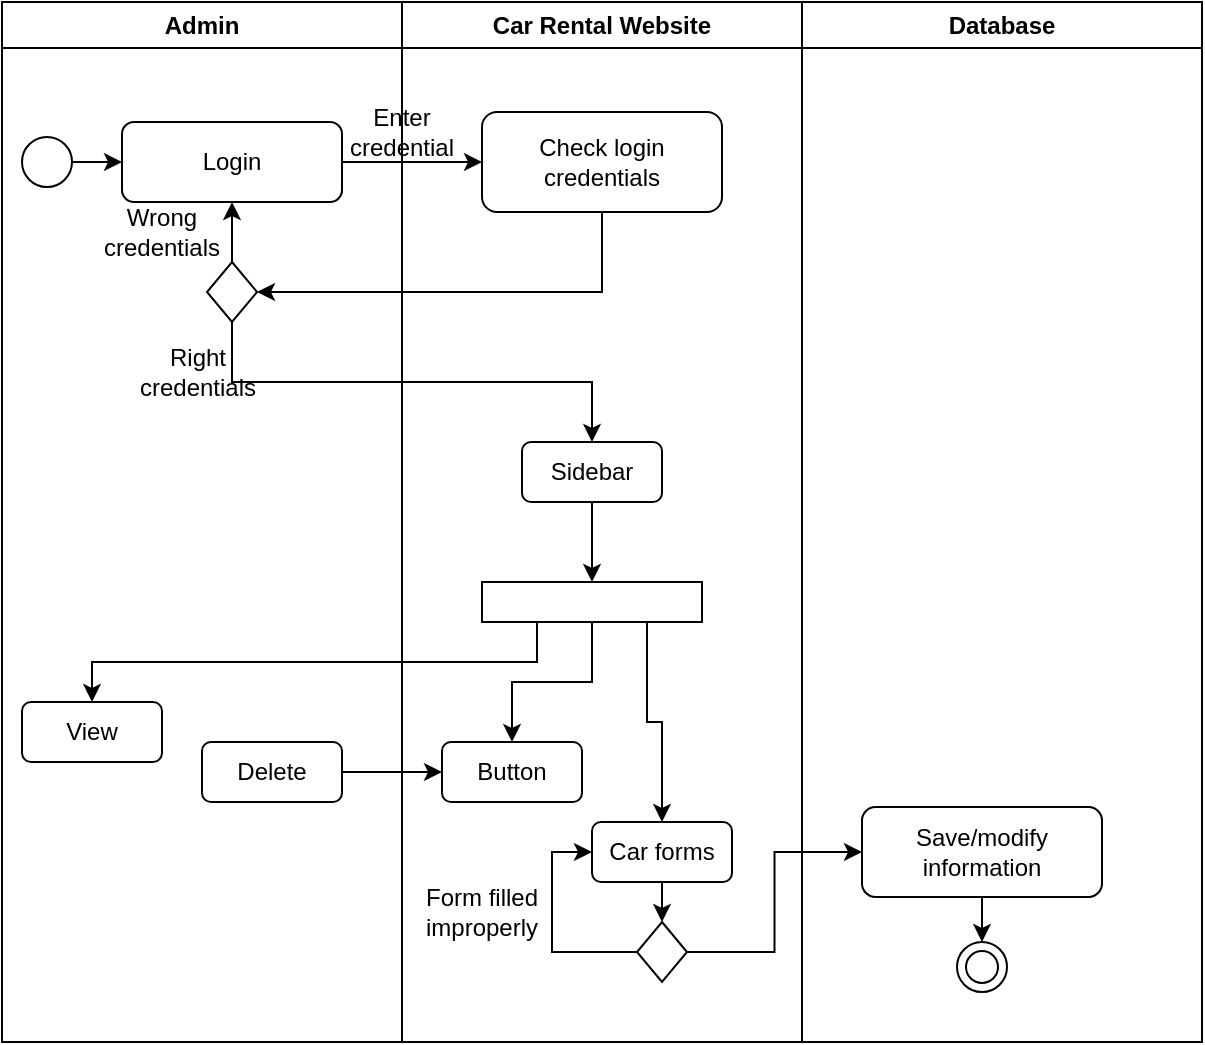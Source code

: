 <mxfile version="24.1.0" type="device">
  <diagram name="Page-1" id="GHCCZwFHGZ2dIF8Eq7Bc">
    <mxGraphModel dx="1258" dy="661" grid="1" gridSize="10" guides="1" tooltips="1" connect="1" arrows="1" fold="1" page="1" pageScale="1" pageWidth="850" pageHeight="1100" math="0" shadow="0">
      <root>
        <mxCell id="0" />
        <mxCell id="1" parent="0" />
        <mxCell id="qtLm0A7_fBKDtyC4aUwC-1" value="Admin" style="swimlane;whiteSpace=wrap;html=1;" parent="1" vertex="1">
          <mxGeometry x="120" y="80" width="200" height="520" as="geometry" />
        </mxCell>
        <mxCell id="qtLm0A7_fBKDtyC4aUwC-4" value="" style="ellipse;whiteSpace=wrap;html=1;aspect=fixed;" parent="qtLm0A7_fBKDtyC4aUwC-1" vertex="1">
          <mxGeometry x="10" y="67.5" width="25" height="25" as="geometry" />
        </mxCell>
        <mxCell id="qtLm0A7_fBKDtyC4aUwC-6" value="Login" style="rounded=1;whiteSpace=wrap;html=1;" parent="qtLm0A7_fBKDtyC4aUwC-1" vertex="1">
          <mxGeometry x="60" y="60" width="110" height="40" as="geometry" />
        </mxCell>
        <mxCell id="qtLm0A7_fBKDtyC4aUwC-8" value="" style="endArrow=classic;html=1;rounded=0;exitX=1;exitY=0.5;exitDx=0;exitDy=0;entryX=0;entryY=0.5;entryDx=0;entryDy=0;" parent="qtLm0A7_fBKDtyC4aUwC-1" source="qtLm0A7_fBKDtyC4aUwC-4" target="qtLm0A7_fBKDtyC4aUwC-6" edge="1">
          <mxGeometry width="50" height="50" relative="1" as="geometry">
            <mxPoint x="280" y="260" as="sourcePoint" />
            <mxPoint x="330" y="210" as="targetPoint" />
          </mxGeometry>
        </mxCell>
        <mxCell id="qtLm0A7_fBKDtyC4aUwC-14" style="edgeStyle=orthogonalEdgeStyle;rounded=0;orthogonalLoop=1;jettySize=auto;html=1;exitX=0.5;exitY=0;exitDx=0;exitDy=0;entryX=0.5;entryY=1;entryDx=0;entryDy=0;" parent="qtLm0A7_fBKDtyC4aUwC-1" source="qtLm0A7_fBKDtyC4aUwC-10" target="qtLm0A7_fBKDtyC4aUwC-6" edge="1">
          <mxGeometry relative="1" as="geometry" />
        </mxCell>
        <mxCell id="qtLm0A7_fBKDtyC4aUwC-10" value="" style="rhombus;whiteSpace=wrap;html=1;" parent="qtLm0A7_fBKDtyC4aUwC-1" vertex="1">
          <mxGeometry x="102.5" y="130" width="25" height="30" as="geometry" />
        </mxCell>
        <mxCell id="qtLm0A7_fBKDtyC4aUwC-16" value="Wrong credentials" style="text;html=1;strokeColor=none;fillColor=none;align=center;verticalAlign=middle;whiteSpace=wrap;rounded=0;" parent="qtLm0A7_fBKDtyC4aUwC-1" vertex="1">
          <mxGeometry x="50" y="100" width="60" height="30" as="geometry" />
        </mxCell>
        <mxCell id="qtLm0A7_fBKDtyC4aUwC-21" value="View" style="rounded=1;whiteSpace=wrap;html=1;" parent="qtLm0A7_fBKDtyC4aUwC-1" vertex="1">
          <mxGeometry x="10" y="350" width="70" height="30" as="geometry" />
        </mxCell>
        <mxCell id="qtLm0A7_fBKDtyC4aUwC-23" value="Delete" style="rounded=1;whiteSpace=wrap;html=1;" parent="qtLm0A7_fBKDtyC4aUwC-1" vertex="1">
          <mxGeometry x="100" y="370" width="70" height="30" as="geometry" />
        </mxCell>
        <mxCell id="qtLm0A7_fBKDtyC4aUwC-19" value="Right credentials" style="text;html=1;strokeColor=none;fillColor=none;align=center;verticalAlign=middle;whiteSpace=wrap;rounded=0;" parent="qtLm0A7_fBKDtyC4aUwC-1" vertex="1">
          <mxGeometry x="67.5" y="170" width="60" height="30" as="geometry" />
        </mxCell>
        <mxCell id="qtLm0A7_fBKDtyC4aUwC-2" value="Car Rental Website" style="swimlane;whiteSpace=wrap;html=1;" parent="1" vertex="1">
          <mxGeometry x="320" y="80" width="200" height="520" as="geometry" />
        </mxCell>
        <mxCell id="qtLm0A7_fBKDtyC4aUwC-7" value="Check login credentials" style="rounded=1;whiteSpace=wrap;html=1;" parent="qtLm0A7_fBKDtyC4aUwC-2" vertex="1">
          <mxGeometry x="40" y="55" width="120" height="50" as="geometry" />
        </mxCell>
        <mxCell id="qtLm0A7_fBKDtyC4aUwC-15" value="Enter credential" style="text;html=1;strokeColor=none;fillColor=none;align=center;verticalAlign=middle;whiteSpace=wrap;rounded=0;" parent="qtLm0A7_fBKDtyC4aUwC-2" vertex="1">
          <mxGeometry x="-30" y="50" width="60" height="30" as="geometry" />
        </mxCell>
        <mxCell id="qtLm0A7_fBKDtyC4aUwC-27" style="edgeStyle=orthogonalEdgeStyle;rounded=0;orthogonalLoop=1;jettySize=auto;html=1;exitX=0.5;exitY=1;exitDx=0;exitDy=0;entryX=0.5;entryY=0;entryDx=0;entryDy=0;" parent="qtLm0A7_fBKDtyC4aUwC-2" source="qtLm0A7_fBKDtyC4aUwC-17" target="qtLm0A7_fBKDtyC4aUwC-26" edge="1">
          <mxGeometry relative="1" as="geometry" />
        </mxCell>
        <mxCell id="qtLm0A7_fBKDtyC4aUwC-32" style="edgeStyle=orthogonalEdgeStyle;rounded=0;orthogonalLoop=1;jettySize=auto;html=1;exitX=0.75;exitY=1;exitDx=0;exitDy=0;entryX=0.5;entryY=0;entryDx=0;entryDy=0;" parent="qtLm0A7_fBKDtyC4aUwC-2" source="qtLm0A7_fBKDtyC4aUwC-17" target="qtLm0A7_fBKDtyC4aUwC-30" edge="1">
          <mxGeometry relative="1" as="geometry" />
        </mxCell>
        <mxCell id="qtLm0A7_fBKDtyC4aUwC-17" value="" style="rounded=0;whiteSpace=wrap;html=1;" parent="qtLm0A7_fBKDtyC4aUwC-2" vertex="1">
          <mxGeometry x="40" y="290" width="110" height="20" as="geometry" />
        </mxCell>
        <mxCell id="qtLm0A7_fBKDtyC4aUwC-26" value="Button" style="rounded=1;whiteSpace=wrap;html=1;" parent="qtLm0A7_fBKDtyC4aUwC-2" vertex="1">
          <mxGeometry x="20" y="370" width="70" height="30" as="geometry" />
        </mxCell>
        <mxCell id="qtLm0A7_fBKDtyC4aUwC-34" style="edgeStyle=orthogonalEdgeStyle;rounded=0;orthogonalLoop=1;jettySize=auto;html=1;exitX=0.5;exitY=1;exitDx=0;exitDy=0;entryX=0.5;entryY=0;entryDx=0;entryDy=0;" parent="qtLm0A7_fBKDtyC4aUwC-2" source="qtLm0A7_fBKDtyC4aUwC-30" target="qtLm0A7_fBKDtyC4aUwC-33" edge="1">
          <mxGeometry relative="1" as="geometry" />
        </mxCell>
        <mxCell id="qtLm0A7_fBKDtyC4aUwC-30" value="Car forms" style="rounded=1;whiteSpace=wrap;html=1;" parent="qtLm0A7_fBKDtyC4aUwC-2" vertex="1">
          <mxGeometry x="95" y="410" width="70" height="30" as="geometry" />
        </mxCell>
        <mxCell id="qtLm0A7_fBKDtyC4aUwC-35" style="edgeStyle=orthogonalEdgeStyle;rounded=0;orthogonalLoop=1;jettySize=auto;html=1;exitX=0;exitY=0.5;exitDx=0;exitDy=0;entryX=0;entryY=0.5;entryDx=0;entryDy=0;" parent="qtLm0A7_fBKDtyC4aUwC-2" source="qtLm0A7_fBKDtyC4aUwC-33" target="qtLm0A7_fBKDtyC4aUwC-30" edge="1">
          <mxGeometry relative="1" as="geometry" />
        </mxCell>
        <mxCell id="qtLm0A7_fBKDtyC4aUwC-33" value="" style="rhombus;whiteSpace=wrap;html=1;" parent="qtLm0A7_fBKDtyC4aUwC-2" vertex="1">
          <mxGeometry x="117.5" y="460" width="25" height="30" as="geometry" />
        </mxCell>
        <mxCell id="qtLm0A7_fBKDtyC4aUwC-36" value="Form filled improperly" style="text;html=1;strokeColor=none;fillColor=none;align=center;verticalAlign=middle;whiteSpace=wrap;rounded=0;" parent="qtLm0A7_fBKDtyC4aUwC-2" vertex="1">
          <mxGeometry x="10" y="440" width="60" height="30" as="geometry" />
        </mxCell>
        <mxCell id="qtLm0A7_fBKDtyC4aUwC-47" style="edgeStyle=orthogonalEdgeStyle;rounded=0;orthogonalLoop=1;jettySize=auto;html=1;exitX=0.5;exitY=1;exitDx=0;exitDy=0;entryX=0.5;entryY=0;entryDx=0;entryDy=0;" parent="qtLm0A7_fBKDtyC4aUwC-2" source="qtLm0A7_fBKDtyC4aUwC-44" target="qtLm0A7_fBKDtyC4aUwC-17" edge="1">
          <mxGeometry relative="1" as="geometry" />
        </mxCell>
        <mxCell id="qtLm0A7_fBKDtyC4aUwC-44" value="Sidebar" style="rounded=1;whiteSpace=wrap;html=1;" parent="qtLm0A7_fBKDtyC4aUwC-2" vertex="1">
          <mxGeometry x="60" y="220" width="70" height="30" as="geometry" />
        </mxCell>
        <mxCell id="qtLm0A7_fBKDtyC4aUwC-3" value="Database" style="swimlane;whiteSpace=wrap;html=1;" parent="1" vertex="1">
          <mxGeometry x="520" y="80" width="200" height="520" as="geometry" />
        </mxCell>
        <mxCell id="8lfEfdCfLVjohw7IMxnd-5" style="edgeStyle=orthogonalEdgeStyle;rounded=0;orthogonalLoop=1;jettySize=auto;html=1;exitX=0.5;exitY=1;exitDx=0;exitDy=0;entryX=0.5;entryY=0;entryDx=0;entryDy=0;" edge="1" parent="qtLm0A7_fBKDtyC4aUwC-3" source="qtLm0A7_fBKDtyC4aUwC-38" target="8lfEfdCfLVjohw7IMxnd-1">
          <mxGeometry relative="1" as="geometry" />
        </mxCell>
        <mxCell id="qtLm0A7_fBKDtyC4aUwC-38" value="Save/modify information" style="rounded=1;whiteSpace=wrap;html=1;" parent="qtLm0A7_fBKDtyC4aUwC-3" vertex="1">
          <mxGeometry x="30" y="402.5" width="120" height="45" as="geometry" />
        </mxCell>
        <mxCell id="8lfEfdCfLVjohw7IMxnd-1" value="" style="ellipse;whiteSpace=wrap;html=1;aspect=fixed;" vertex="1" parent="qtLm0A7_fBKDtyC4aUwC-3">
          <mxGeometry x="77.5" y="470" width="25" height="25" as="geometry" />
        </mxCell>
        <mxCell id="8lfEfdCfLVjohw7IMxnd-4" value="" style="ellipse;whiteSpace=wrap;html=1;aspect=fixed;" vertex="1" parent="qtLm0A7_fBKDtyC4aUwC-3">
          <mxGeometry x="82" y="474.5" width="16" height="16" as="geometry" />
        </mxCell>
        <mxCell id="qtLm0A7_fBKDtyC4aUwC-9" value="" style="endArrow=classic;html=1;rounded=0;exitX=1;exitY=0.5;exitDx=0;exitDy=0;entryX=0;entryY=0.5;entryDx=0;entryDy=0;" parent="1" source="qtLm0A7_fBKDtyC4aUwC-6" target="qtLm0A7_fBKDtyC4aUwC-7" edge="1">
          <mxGeometry width="50" height="50" relative="1" as="geometry">
            <mxPoint x="165" y="170" as="sourcePoint" />
            <mxPoint x="190" y="170" as="targetPoint" />
          </mxGeometry>
        </mxCell>
        <mxCell id="qtLm0A7_fBKDtyC4aUwC-13" style="edgeStyle=orthogonalEdgeStyle;rounded=0;orthogonalLoop=1;jettySize=auto;html=1;exitX=0.5;exitY=1;exitDx=0;exitDy=0;entryX=1;entryY=0.5;entryDx=0;entryDy=0;" parent="1" source="qtLm0A7_fBKDtyC4aUwC-7" target="qtLm0A7_fBKDtyC4aUwC-10" edge="1">
          <mxGeometry relative="1" as="geometry" />
        </mxCell>
        <mxCell id="qtLm0A7_fBKDtyC4aUwC-24" style="edgeStyle=orthogonalEdgeStyle;rounded=0;orthogonalLoop=1;jettySize=auto;html=1;exitX=0.25;exitY=1;exitDx=0;exitDy=0;entryX=0.5;entryY=0;entryDx=0;entryDy=0;" parent="1" source="qtLm0A7_fBKDtyC4aUwC-17" target="qtLm0A7_fBKDtyC4aUwC-21" edge="1">
          <mxGeometry relative="1" as="geometry" />
        </mxCell>
        <mxCell id="qtLm0A7_fBKDtyC4aUwC-28" style="edgeStyle=orthogonalEdgeStyle;rounded=0;orthogonalLoop=1;jettySize=auto;html=1;exitX=1;exitY=0.5;exitDx=0;exitDy=0;entryX=0;entryY=0.5;entryDx=0;entryDy=0;" parent="1" source="qtLm0A7_fBKDtyC4aUwC-23" target="qtLm0A7_fBKDtyC4aUwC-26" edge="1">
          <mxGeometry relative="1" as="geometry" />
        </mxCell>
        <mxCell id="qtLm0A7_fBKDtyC4aUwC-46" style="edgeStyle=orthogonalEdgeStyle;rounded=0;orthogonalLoop=1;jettySize=auto;html=1;exitX=0.5;exitY=1;exitDx=0;exitDy=0;entryX=0.5;entryY=0;entryDx=0;entryDy=0;" parent="1" source="qtLm0A7_fBKDtyC4aUwC-10" target="qtLm0A7_fBKDtyC4aUwC-44" edge="1">
          <mxGeometry relative="1" as="geometry" />
        </mxCell>
        <mxCell id="DOATOJcdpVP5VAB-xwLo-1" style="edgeStyle=orthogonalEdgeStyle;rounded=0;orthogonalLoop=1;jettySize=auto;html=1;exitX=1;exitY=0.5;exitDx=0;exitDy=0;entryX=0;entryY=0.5;entryDx=0;entryDy=0;" parent="1" source="qtLm0A7_fBKDtyC4aUwC-33" target="qtLm0A7_fBKDtyC4aUwC-38" edge="1">
          <mxGeometry relative="1" as="geometry" />
        </mxCell>
      </root>
    </mxGraphModel>
  </diagram>
</mxfile>
